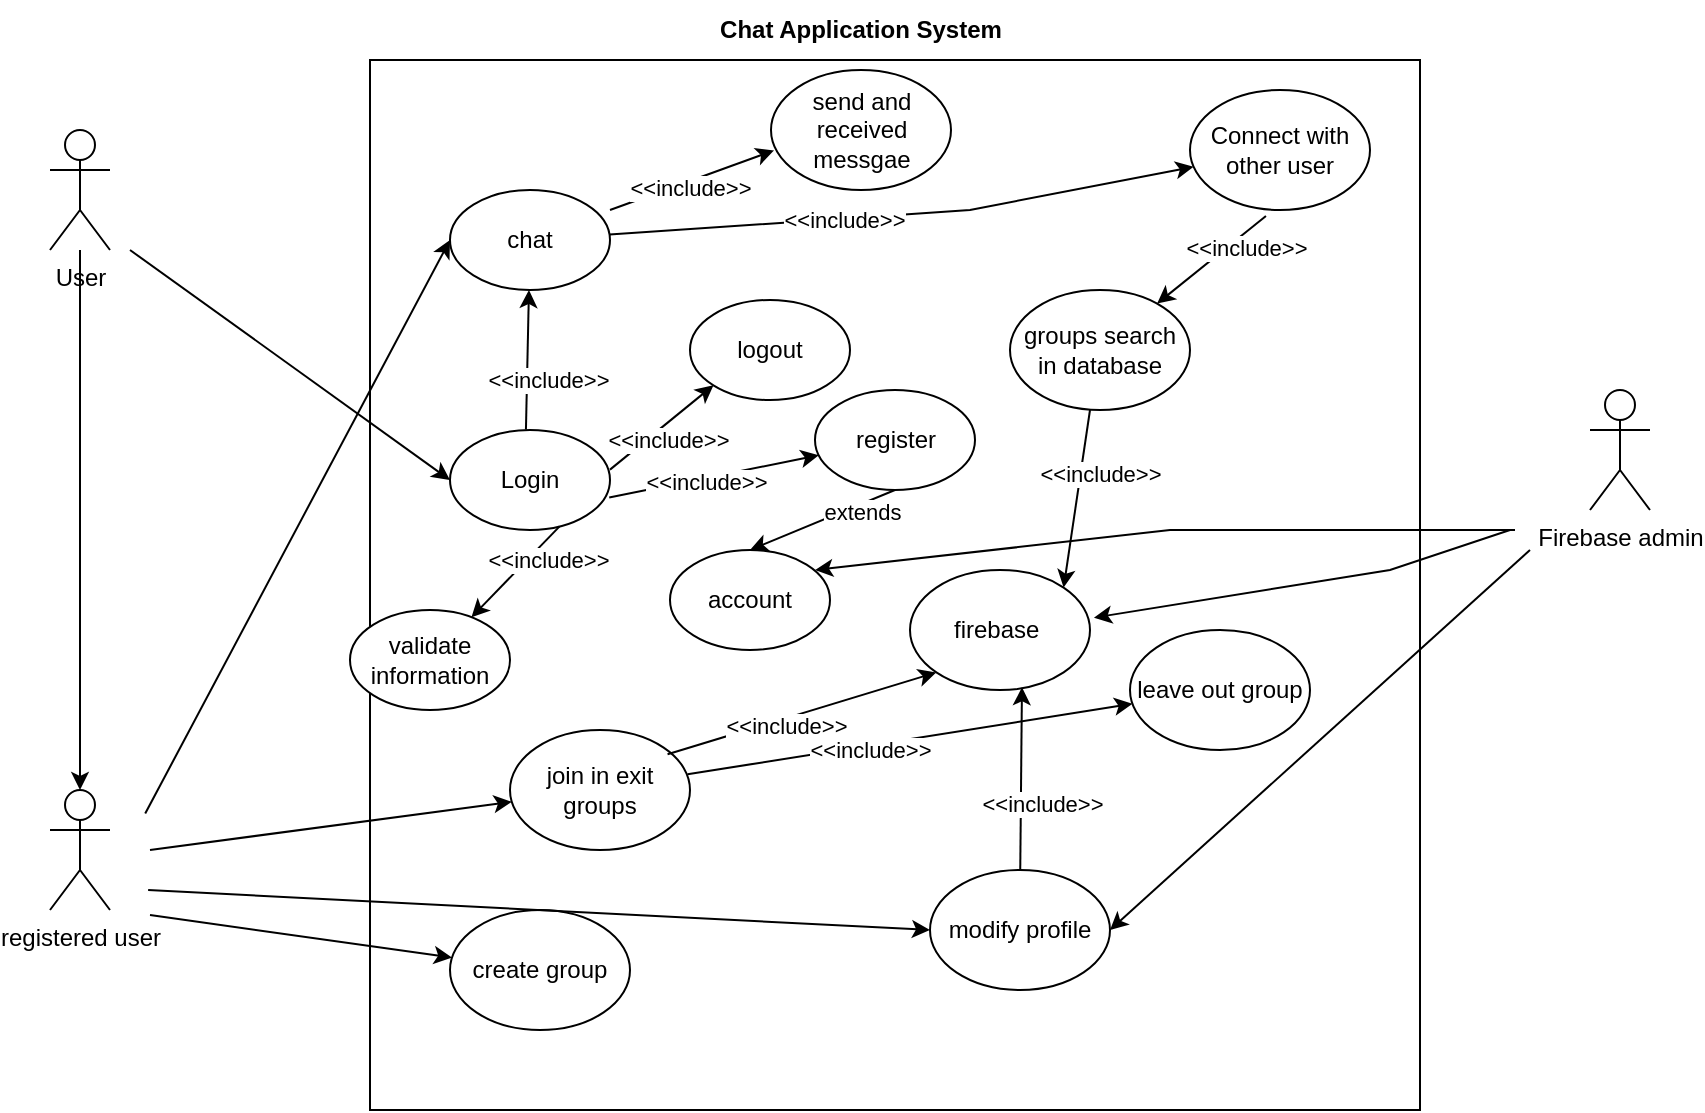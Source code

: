<mxfile version="20.6.0" type="github" pages="3">
  <diagram id="J12J_WTNxg8NLnjg_Z4e" name="Use-case diagram ">
    <mxGraphModel dx="1038" dy="579" grid="1" gridSize="10" guides="1" tooltips="1" connect="1" arrows="1" fold="1" page="1" pageScale="1" pageWidth="1169" pageHeight="1654" math="0" shadow="0">
      <root>
        <mxCell id="0" />
        <mxCell id="1" parent="0" />
        <mxCell id="z73wqSKVuIR2Mj5EnDJt-1" value="" style="whiteSpace=wrap;html=1;aspect=fixed;" parent="1" vertex="1">
          <mxGeometry x="260" y="45" width="525" height="525" as="geometry" />
        </mxCell>
        <mxCell id="-nBARY6Js-zTFfsQv4vt-56" style="edgeStyle=orthogonalEdgeStyle;rounded=0;orthogonalLoop=1;jettySize=auto;html=1;" parent="1" source="z73wqSKVuIR2Mj5EnDJt-2" target="-nBARY6Js-zTFfsQv4vt-55" edge="1">
          <mxGeometry relative="1" as="geometry" />
        </mxCell>
        <mxCell id="z73wqSKVuIR2Mj5EnDJt-2" value="User" style="shape=umlActor;verticalLabelPosition=bottom;verticalAlign=top;html=1;outlineConnect=0;" parent="1" vertex="1">
          <mxGeometry x="100" y="80" width="30" height="60" as="geometry" />
        </mxCell>
        <mxCell id="-nBARY6Js-zTFfsQv4vt-2" value="&lt;b&gt;Chat Application System&lt;/b&gt;" style="text;html=1;strokeColor=none;fillColor=none;align=center;verticalAlign=middle;whiteSpace=wrap;rounded=0;" parent="1" vertex="1">
          <mxGeometry x="426" y="15" width="159" height="30" as="geometry" />
        </mxCell>
        <mxCell id="-nBARY6Js-zTFfsQv4vt-3" value="Login" style="ellipse;whiteSpace=wrap;html=1;" parent="1" vertex="1">
          <mxGeometry x="300" y="230" width="80" height="50" as="geometry" />
        </mxCell>
        <mxCell id="-nBARY6Js-zTFfsQv4vt-5" value="" style="endArrow=classic;html=1;rounded=0;entryX=0;entryY=0.5;entryDx=0;entryDy=0;" parent="1" target="-nBARY6Js-zTFfsQv4vt-3" edge="1">
          <mxGeometry width="50" height="50" relative="1" as="geometry">
            <mxPoint x="140" y="140" as="sourcePoint" />
            <mxPoint x="210" y="210" as="targetPoint" />
          </mxGeometry>
        </mxCell>
        <mxCell id="-nBARY6Js-zTFfsQv4vt-7" value="logout" style="ellipse;whiteSpace=wrap;html=1;" parent="1" vertex="1">
          <mxGeometry x="420" y="165" width="80" height="50" as="geometry" />
        </mxCell>
        <mxCell id="-nBARY6Js-zTFfsQv4vt-9" value="send and received messgae" style="ellipse;whiteSpace=wrap;html=1;" parent="1" vertex="1">
          <mxGeometry x="460.5" y="50" width="90" height="60" as="geometry" />
        </mxCell>
        <mxCell id="-nBARY6Js-zTFfsQv4vt-10" value="Connect with other user" style="ellipse;whiteSpace=wrap;html=1;" parent="1" vertex="1">
          <mxGeometry x="670" y="60" width="90" height="60" as="geometry" />
        </mxCell>
        <mxCell id="-nBARY6Js-zTFfsQv4vt-11" value="chat" style="ellipse;whiteSpace=wrap;html=1;" parent="1" vertex="1">
          <mxGeometry x="300" y="110" width="80" height="50" as="geometry" />
        </mxCell>
        <mxCell id="-nBARY6Js-zTFfsQv4vt-12" value="modify profile" style="ellipse;whiteSpace=wrap;html=1;" parent="1" vertex="1">
          <mxGeometry x="540" y="450" width="90" height="60" as="geometry" />
        </mxCell>
        <mxCell id="-nBARY6Js-zTFfsQv4vt-13" value="firebase&amp;nbsp;" style="ellipse;whiteSpace=wrap;html=1;" parent="1" vertex="1">
          <mxGeometry x="530" y="300" width="90" height="60" as="geometry" />
        </mxCell>
        <mxCell id="-nBARY6Js-zTFfsQv4vt-14" value="groups search in database" style="ellipse;whiteSpace=wrap;html=1;" parent="1" vertex="1">
          <mxGeometry x="580" y="160" width="90" height="60" as="geometry" />
        </mxCell>
        <mxCell id="-nBARY6Js-zTFfsQv4vt-15" value="create group" style="ellipse;whiteSpace=wrap;html=1;" parent="1" vertex="1">
          <mxGeometry x="300" y="470" width="90" height="60" as="geometry" />
        </mxCell>
        <mxCell id="-nBARY6Js-zTFfsQv4vt-16" value="join in exit groups" style="ellipse;whiteSpace=wrap;html=1;" parent="1" vertex="1">
          <mxGeometry x="330" y="380" width="90" height="60" as="geometry" />
        </mxCell>
        <mxCell id="-nBARY6Js-zTFfsQv4vt-17" value="leave out group" style="ellipse;whiteSpace=wrap;html=1;" parent="1" vertex="1">
          <mxGeometry x="640" y="330" width="90" height="60" as="geometry" />
        </mxCell>
        <mxCell id="-nBARY6Js-zTFfsQv4vt-22" value="" style="endArrow=classic;html=1;rounded=0;entryX=0.017;entryY=0.67;entryDx=0;entryDy=0;entryPerimeter=0;" parent="1" target="-nBARY6Js-zTFfsQv4vt-9" edge="1">
          <mxGeometry width="50" height="50" relative="1" as="geometry">
            <mxPoint x="380" y="120" as="sourcePoint" />
            <mxPoint x="430" y="70" as="targetPoint" />
          </mxGeometry>
        </mxCell>
        <mxCell id="-nBARY6Js-zTFfsQv4vt-25" value="&amp;lt;&amp;lt;include&amp;gt;&amp;gt;" style="edgeLabel;html=1;align=center;verticalAlign=middle;resizable=0;points=[];" parent="-nBARY6Js-zTFfsQv4vt-22" vertex="1" connectable="0">
          <mxGeometry x="-0.271" relative="1" as="geometry">
            <mxPoint x="10" as="offset" />
          </mxGeometry>
        </mxCell>
        <mxCell id="-nBARY6Js-zTFfsQv4vt-26" value="" style="endArrow=classic;html=1;rounded=0;" parent="1" target="-nBARY6Js-zTFfsQv4vt-11" edge="1">
          <mxGeometry width="50" height="50" relative="1" as="geometry">
            <mxPoint x="337.97" y="229.8" as="sourcePoint" />
            <mxPoint x="420" y="200.0" as="targetPoint" />
          </mxGeometry>
        </mxCell>
        <mxCell id="-nBARY6Js-zTFfsQv4vt-27" value="&amp;lt;&amp;lt;include&amp;gt;&amp;gt;" style="edgeLabel;html=1;align=center;verticalAlign=middle;resizable=0;points=[];" parent="-nBARY6Js-zTFfsQv4vt-26" vertex="1" connectable="0">
          <mxGeometry x="-0.271" relative="1" as="geometry">
            <mxPoint x="10" as="offset" />
          </mxGeometry>
        </mxCell>
        <mxCell id="-nBARY6Js-zTFfsQv4vt-28" value="" style="endArrow=classic;html=1;rounded=0;" parent="1" source="-nBARY6Js-zTFfsQv4vt-11" target="-nBARY6Js-zTFfsQv4vt-10" edge="1">
          <mxGeometry width="50" height="50" relative="1" as="geometry">
            <mxPoint x="400" y="140" as="sourcePoint" />
            <mxPoint x="482.03" y="110.2" as="targetPoint" />
            <Array as="points">
              <mxPoint x="560" y="120" />
            </Array>
          </mxGeometry>
        </mxCell>
        <mxCell id="-nBARY6Js-zTFfsQv4vt-29" value="&amp;lt;&amp;lt;include&amp;gt;&amp;gt;" style="edgeLabel;html=1;align=center;verticalAlign=middle;resizable=0;points=[];" parent="-nBARY6Js-zTFfsQv4vt-28" vertex="1" connectable="0">
          <mxGeometry x="-0.271" relative="1" as="geometry">
            <mxPoint x="10" as="offset" />
          </mxGeometry>
        </mxCell>
        <mxCell id="-nBARY6Js-zTFfsQv4vt-30" value="" style="endArrow=classic;html=1;rounded=0;exitX=0.422;exitY=1.05;exitDx=0;exitDy=0;exitPerimeter=0;" parent="1" source="-nBARY6Js-zTFfsQv4vt-10" target="-nBARY6Js-zTFfsQv4vt-14" edge="1">
          <mxGeometry width="50" height="50" relative="1" as="geometry">
            <mxPoint x="410" y="150" as="sourcePoint" />
            <mxPoint x="492.03" y="120.2" as="targetPoint" />
          </mxGeometry>
        </mxCell>
        <mxCell id="-nBARY6Js-zTFfsQv4vt-31" value="&amp;lt;&amp;lt;include&amp;gt;&amp;gt;" style="edgeLabel;html=1;align=center;verticalAlign=middle;resizable=0;points=[];" parent="-nBARY6Js-zTFfsQv4vt-30" vertex="1" connectable="0">
          <mxGeometry x="-0.271" relative="1" as="geometry">
            <mxPoint x="10" as="offset" />
          </mxGeometry>
        </mxCell>
        <mxCell id="-nBARY6Js-zTFfsQv4vt-33" value="validate information" style="ellipse;whiteSpace=wrap;html=1;" parent="1" vertex="1">
          <mxGeometry x="250" y="320" width="80" height="50" as="geometry" />
        </mxCell>
        <mxCell id="-nBARY6Js-zTFfsQv4vt-34" value="" style="endArrow=classic;html=1;rounded=0;exitX=0.685;exitY=0.964;exitDx=0;exitDy=0;exitPerimeter=0;" parent="1" source="-nBARY6Js-zTFfsQv4vt-3" target="-nBARY6Js-zTFfsQv4vt-33" edge="1">
          <mxGeometry width="50" height="50" relative="1" as="geometry">
            <mxPoint x="420" y="160" as="sourcePoint" />
            <mxPoint x="502.03" y="130.2" as="targetPoint" />
          </mxGeometry>
        </mxCell>
        <mxCell id="-nBARY6Js-zTFfsQv4vt-35" value="&amp;lt;&amp;lt;include&amp;gt;&amp;gt;" style="edgeLabel;html=1;align=center;verticalAlign=middle;resizable=0;points=[];" parent="-nBARY6Js-zTFfsQv4vt-34" vertex="1" connectable="0">
          <mxGeometry x="-0.271" relative="1" as="geometry">
            <mxPoint x="10" as="offset" />
          </mxGeometry>
        </mxCell>
        <mxCell id="-nBARY6Js-zTFfsQv4vt-38" value="" style="endArrow=classic;html=1;rounded=0;entryX=0;entryY=1;entryDx=0;entryDy=0;" parent="1" target="-nBARY6Js-zTFfsQv4vt-7" edge="1">
          <mxGeometry width="50" height="50" relative="1" as="geometry">
            <mxPoint x="380" y="249.8" as="sourcePoint" />
            <mxPoint x="462.03" y="220.0" as="targetPoint" />
          </mxGeometry>
        </mxCell>
        <mxCell id="-nBARY6Js-zTFfsQv4vt-39" value="&amp;lt;&amp;lt;include&amp;gt;&amp;gt;" style="edgeLabel;html=1;align=center;verticalAlign=middle;resizable=0;points=[];" parent="-nBARY6Js-zTFfsQv4vt-38" vertex="1" connectable="0">
          <mxGeometry x="-0.271" relative="1" as="geometry">
            <mxPoint x="10" as="offset" />
          </mxGeometry>
        </mxCell>
        <mxCell id="-nBARY6Js-zTFfsQv4vt-55" value="registered user" style="shape=umlActor;verticalLabelPosition=bottom;verticalAlign=top;html=1;outlineConnect=0;" parent="1" vertex="1">
          <mxGeometry x="100" y="410" width="30" height="60" as="geometry" />
        </mxCell>
        <mxCell id="-nBARY6Js-zTFfsQv4vt-58" value="" style="endArrow=classic;html=1;rounded=0;" parent="1" target="-nBARY6Js-zTFfsQv4vt-15" edge="1">
          <mxGeometry width="50" height="50" relative="1" as="geometry">
            <mxPoint x="150" y="472.5" as="sourcePoint" />
            <mxPoint x="290" y="467.5" as="targetPoint" />
          </mxGeometry>
        </mxCell>
        <mxCell id="-nBARY6Js-zTFfsQv4vt-59" value="" style="endArrow=classic;html=1;rounded=0;" parent="1" target="-nBARY6Js-zTFfsQv4vt-16" edge="1">
          <mxGeometry width="50" height="50" relative="1" as="geometry">
            <mxPoint x="150" y="440" as="sourcePoint" />
            <mxPoint x="300.0" y="470.699" as="targetPoint" />
          </mxGeometry>
        </mxCell>
        <mxCell id="-nBARY6Js-zTFfsQv4vt-63" value="" style="endArrow=classic;html=1;rounded=0;entryX=1;entryY=0;entryDx=0;entryDy=0;" parent="1" target="-nBARY6Js-zTFfsQv4vt-13" edge="1">
          <mxGeometry width="50" height="50" relative="1" as="geometry">
            <mxPoint x="620" y="220.0" as="sourcePoint" />
            <mxPoint x="621.498" y="150.198" as="targetPoint" />
          </mxGeometry>
        </mxCell>
        <mxCell id="-nBARY6Js-zTFfsQv4vt-64" value="&amp;lt;&amp;lt;include&amp;gt;&amp;gt;" style="edgeLabel;html=1;align=center;verticalAlign=middle;resizable=0;points=[];" parent="-nBARY6Js-zTFfsQv4vt-63" vertex="1" connectable="0">
          <mxGeometry x="-0.271" relative="1" as="geometry">
            <mxPoint x="10" as="offset" />
          </mxGeometry>
        </mxCell>
        <mxCell id="-nBARY6Js-zTFfsQv4vt-73" value="" style="endArrow=classic;html=1;rounded=0;entryX=0;entryY=1;entryDx=0;entryDy=0;" parent="1" target="-nBARY6Js-zTFfsQv4vt-13" edge="1">
          <mxGeometry width="50" height="50" relative="1" as="geometry">
            <mxPoint x="408.78" y="392.12" as="sourcePoint" />
            <mxPoint x="460.496" y="349.998" as="targetPoint" />
          </mxGeometry>
        </mxCell>
        <mxCell id="-nBARY6Js-zTFfsQv4vt-74" value="&amp;lt;&amp;lt;include&amp;gt;&amp;gt;" style="edgeLabel;html=1;align=center;verticalAlign=middle;resizable=0;points=[];" parent="-nBARY6Js-zTFfsQv4vt-73" vertex="1" connectable="0">
          <mxGeometry x="-0.271" relative="1" as="geometry">
            <mxPoint x="10" as="offset" />
          </mxGeometry>
        </mxCell>
        <mxCell id="-nBARY6Js-zTFfsQv4vt-75" value="" style="endArrow=classic;html=1;rounded=0;entryX=0;entryY=0.5;entryDx=0;entryDy=0;" parent="1" target="-nBARY6Js-zTFfsQv4vt-12" edge="1">
          <mxGeometry width="50" height="50" relative="1" as="geometry">
            <mxPoint x="149.06" y="460" as="sourcePoint" />
            <mxPoint x="300.0" y="481.399" as="targetPoint" />
          </mxGeometry>
        </mxCell>
        <mxCell id="-nBARY6Js-zTFfsQv4vt-76" value="" style="endArrow=classic;html=1;rounded=0;" parent="1" target="-nBARY6Js-zTFfsQv4vt-17" edge="1">
          <mxGeometry width="50" height="50" relative="1" as="geometry">
            <mxPoint x="418.78" y="402.12" as="sourcePoint" />
            <mxPoint x="513.18" y="331.213" as="targetPoint" />
          </mxGeometry>
        </mxCell>
        <mxCell id="-nBARY6Js-zTFfsQv4vt-77" value="&amp;lt;&amp;lt;include&amp;gt;&amp;gt;" style="edgeLabel;html=1;align=center;verticalAlign=middle;resizable=0;points=[];" parent="-nBARY6Js-zTFfsQv4vt-76" vertex="1" connectable="0">
          <mxGeometry x="-0.271" relative="1" as="geometry">
            <mxPoint x="10" as="offset" />
          </mxGeometry>
        </mxCell>
        <mxCell id="-nBARY6Js-zTFfsQv4vt-80" value="" style="endArrow=classic;html=1;rounded=0;entryX=0;entryY=0.5;entryDx=0;entryDy=0;" parent="1" target="-nBARY6Js-zTFfsQv4vt-11" edge="1">
          <mxGeometry width="50" height="50" relative="1" as="geometry">
            <mxPoint x="147.61" y="421.75" as="sourcePoint" />
            <mxPoint x="329.998" y="389.999" as="targetPoint" />
          </mxGeometry>
        </mxCell>
        <mxCell id="-nBARY6Js-zTFfsQv4vt-81" value="register" style="ellipse;whiteSpace=wrap;html=1;" parent="1" vertex="1">
          <mxGeometry x="482.5" y="210" width="80" height="50" as="geometry" />
        </mxCell>
        <mxCell id="-nBARY6Js-zTFfsQv4vt-82" value="" style="endArrow=classic;html=1;rounded=0;exitX=0.995;exitY=0.676;exitDx=0;exitDy=0;exitPerimeter=0;" parent="1" source="-nBARY6Js-zTFfsQv4vt-3" target="-nBARY6Js-zTFfsQv4vt-81" edge="1">
          <mxGeometry width="50" height="50" relative="1" as="geometry">
            <mxPoint x="390" y="259.8" as="sourcePoint" />
            <mxPoint x="441.716" y="217.678" as="targetPoint" />
          </mxGeometry>
        </mxCell>
        <mxCell id="-nBARY6Js-zTFfsQv4vt-83" value="&amp;lt;&amp;lt;include&amp;gt;&amp;gt;" style="edgeLabel;html=1;align=center;verticalAlign=middle;resizable=0;points=[];" parent="-nBARY6Js-zTFfsQv4vt-82" vertex="1" connectable="0">
          <mxGeometry x="-0.271" relative="1" as="geometry">
            <mxPoint x="10" as="offset" />
          </mxGeometry>
        </mxCell>
        <mxCell id="-nBARY6Js-zTFfsQv4vt-84" value="" style="endArrow=classic;html=1;rounded=0;entryX=0.622;entryY=0.977;entryDx=0;entryDy=0;entryPerimeter=0;" parent="1" source="-nBARY6Js-zTFfsQv4vt-12" target="-nBARY6Js-zTFfsQv4vt-13" edge="1">
          <mxGeometry width="50" height="50" relative="1" as="geometry">
            <mxPoint x="418.78" y="402.12" as="sourcePoint" />
            <mxPoint x="553.18" y="331.213" as="targetPoint" />
          </mxGeometry>
        </mxCell>
        <mxCell id="-nBARY6Js-zTFfsQv4vt-85" value="&amp;lt;&amp;lt;include&amp;gt;&amp;gt;" style="edgeLabel;html=1;align=center;verticalAlign=middle;resizable=0;points=[];" parent="-nBARY6Js-zTFfsQv4vt-84" vertex="1" connectable="0">
          <mxGeometry x="-0.271" relative="1" as="geometry">
            <mxPoint x="10" as="offset" />
          </mxGeometry>
        </mxCell>
        <mxCell id="aOTvI9QIcCCjt3aMd7lp-2" value="Firebase admin" style="shape=umlActor;verticalLabelPosition=bottom;verticalAlign=top;html=1;outlineConnect=0;" vertex="1" parent="1">
          <mxGeometry x="870" y="210" width="30" height="60" as="geometry" />
        </mxCell>
        <mxCell id="aOTvI9QIcCCjt3aMd7lp-3" value="account" style="ellipse;whiteSpace=wrap;html=1;" vertex="1" parent="1">
          <mxGeometry x="410" y="290" width="80" height="50" as="geometry" />
        </mxCell>
        <mxCell id="aOTvI9QIcCCjt3aMd7lp-4" value="" style="endArrow=classic;html=1;rounded=0;exitX=0.5;exitY=1;exitDx=0;exitDy=0;entryX=0.5;entryY=0;entryDx=0;entryDy=0;" edge="1" parent="1" source="-nBARY6Js-zTFfsQv4vt-81" target="aOTvI9QIcCCjt3aMd7lp-3">
          <mxGeometry width="50" height="50" relative="1" as="geometry">
            <mxPoint x="389.6" y="273.8" as="sourcePoint" />
            <mxPoint x="481.447" y="260.407" as="targetPoint" />
          </mxGeometry>
        </mxCell>
        <mxCell id="aOTvI9QIcCCjt3aMd7lp-5" value="extends" style="edgeLabel;html=1;align=center;verticalAlign=middle;resizable=0;points=[];" vertex="1" connectable="0" parent="aOTvI9QIcCCjt3aMd7lp-4">
          <mxGeometry x="-0.271" relative="1" as="geometry">
            <mxPoint x="10" as="offset" />
          </mxGeometry>
        </mxCell>
        <mxCell id="aOTvI9QIcCCjt3aMd7lp-8" value="" style="endArrow=classic;html=1;rounded=0;entryX=1.022;entryY=0.397;entryDx=0;entryDy=0;entryPerimeter=0;" edge="1" parent="1" target="-nBARY6Js-zTFfsQv4vt-13">
          <mxGeometry width="50" height="50" relative="1" as="geometry">
            <mxPoint x="830.0" y="280" as="sourcePoint" />
            <mxPoint x="982.39" y="-6.75" as="targetPoint" />
            <Array as="points">
              <mxPoint x="770" y="300" />
            </Array>
          </mxGeometry>
        </mxCell>
        <mxCell id="aOTvI9QIcCCjt3aMd7lp-9" value="" style="endArrow=classic;html=1;rounded=0;entryX=1;entryY=0.5;entryDx=0;entryDy=0;" edge="1" parent="1" target="-nBARY6Js-zTFfsQv4vt-12">
          <mxGeometry width="50" height="50" relative="1" as="geometry">
            <mxPoint x="840" y="290" as="sourcePoint" />
            <mxPoint x="631.98" y="303.82" as="targetPoint" />
          </mxGeometry>
        </mxCell>
        <mxCell id="aOTvI9QIcCCjt3aMd7lp-10" value="" style="endArrow=classic;html=1;rounded=0;" edge="1" parent="1">
          <mxGeometry width="50" height="50" relative="1" as="geometry">
            <mxPoint x="832.5" y="280" as="sourcePoint" />
            <mxPoint x="482.5" y="300" as="targetPoint" />
            <Array as="points">
              <mxPoint x="660" y="280" />
              <mxPoint x="482.5" y="300" />
            </Array>
          </mxGeometry>
        </mxCell>
      </root>
    </mxGraphModel>
  </diagram>
  <diagram id="jBhaEBvmceKNSklzI_YS" name="class diagram">
    <mxGraphModel dx="1038" dy="579" grid="1" gridSize="10" guides="1" tooltips="1" connect="1" arrows="1" fold="1" page="1" pageScale="1" pageWidth="1169" pageHeight="1654" math="0" shadow="0">
      <root>
        <mxCell id="0" />
        <mxCell id="1" parent="0" />
        <mxCell id="wGjbQCgG76K48ylpsINF-63" style="edgeStyle=orthogonalEdgeStyle;rounded=0;orthogonalLoop=1;jettySize=auto;html=1;entryX=0;entryY=0.5;entryDx=0;entryDy=0;" edge="1" parent="1" source="wGjbQCgG76K48ylpsINF-1" target="wGjbQCgG76K48ylpsINF-57">
          <mxGeometry relative="1" as="geometry" />
        </mxCell>
        <mxCell id="wGjbQCgG76K48ylpsINF-76" style="edgeStyle=orthogonalEdgeStyle;rounded=0;orthogonalLoop=1;jettySize=auto;html=1;entryX=-0.023;entryY=0.056;entryDx=0;entryDy=0;entryPerimeter=0;" edge="1" parent="1" source="wGjbQCgG76K48ylpsINF-1" target="wGjbQCgG76K48ylpsINF-14">
          <mxGeometry relative="1" as="geometry">
            <Array as="points">
              <mxPoint x="485" y="120" />
              <mxPoint x="485" y="52" />
            </Array>
          </mxGeometry>
        </mxCell>
        <mxCell id="wGjbQCgG76K48ylpsINF-1" value="User" style="swimlane;fontStyle=1;align=center;verticalAlign=top;childLayout=stackLayout;horizontal=1;startSize=26;horizontalStack=0;resizeParent=1;resizeParentMax=0;resizeLast=0;collapsible=1;marginBottom=0;" vertex="1" parent="1">
          <mxGeometry x="110" y="34" width="170" height="346" as="geometry" />
        </mxCell>
        <mxCell id="wGjbQCgG76K48ylpsINF-2" value="+ uid : string" style="text;strokeColor=none;fillColor=none;align=left;verticalAlign=top;spacingLeft=4;spacingRight=4;overflow=hidden;rotatable=0;points=[[0,0.5],[1,0.5]];portConstraint=eastwest;" vertex="1" parent="wGjbQCgG76K48ylpsINF-1">
          <mxGeometry y="26" width="170" height="26" as="geometry" />
        </mxCell>
        <mxCell id="wGjbQCgG76K48ylpsINF-10" value="+ email : string" style="text;strokeColor=none;fillColor=none;align=left;verticalAlign=top;spacingLeft=4;spacingRight=4;overflow=hidden;rotatable=0;points=[[0,0.5],[1,0.5]];portConstraint=eastwest;" vertex="1" parent="wGjbQCgG76K48ylpsINF-1">
          <mxGeometry y="52" width="170" height="26" as="geometry" />
        </mxCell>
        <mxCell id="wGjbQCgG76K48ylpsINF-11" value="+ fulllname : string" style="text;strokeColor=none;fillColor=none;align=left;verticalAlign=top;spacingLeft=4;spacingRight=4;overflow=hidden;rotatable=0;points=[[0,0.5],[1,0.5]];portConstraint=eastwest;" vertex="1" parent="wGjbQCgG76K48ylpsINF-1">
          <mxGeometry y="78" width="170" height="26" as="geometry" />
        </mxCell>
        <mxCell id="wGjbQCgG76K48ylpsINF-12" value="+ profilePic : string" style="text;strokeColor=none;fillColor=none;align=left;verticalAlign=top;spacingLeft=4;spacingRight=4;overflow=hidden;rotatable=0;points=[[0,0.5],[1,0.5]];portConstraint=eastwest;" vertex="1" parent="wGjbQCgG76K48ylpsINF-1">
          <mxGeometry y="104" width="170" height="26" as="geometry" />
        </mxCell>
        <mxCell id="wGjbQCgG76K48ylpsINF-13" value="+ groups : string" style="text;strokeColor=none;fillColor=none;align=left;verticalAlign=top;spacingLeft=4;spacingRight=4;overflow=hidden;rotatable=0;points=[[0,0.5],[1,0.5]];portConstraint=eastwest;" vertex="1" parent="wGjbQCgG76K48ylpsINF-1">
          <mxGeometry y="130" width="170" height="26" as="geometry" />
        </mxCell>
        <mxCell id="wGjbQCgG76K48ylpsINF-52" value="" style="line;strokeWidth=1;fillColor=none;align=left;verticalAlign=middle;spacingTop=-1;spacingLeft=3;spacingRight=3;rotatable=0;labelPosition=right;points=[];portConstraint=eastwest;strokeColor=inherit;" vertex="1" parent="wGjbQCgG76K48ylpsINF-1">
          <mxGeometry y="156" width="170" height="8" as="geometry" />
        </mxCell>
        <mxCell id="wGjbQCgG76K48ylpsINF-51" value="+ login()&#xa;" style="text;strokeColor=none;fillColor=none;align=left;verticalAlign=top;spacingLeft=4;spacingRight=4;overflow=hidden;rotatable=0;points=[[0,0.5],[1,0.5]];portConstraint=eastwest;" vertex="1" parent="wGjbQCgG76K48ylpsINF-1">
          <mxGeometry y="164" width="170" height="26" as="geometry" />
        </mxCell>
        <mxCell id="wGjbQCgG76K48ylpsINF-50" value="+ register()&#xa;" style="text;strokeColor=none;fillColor=none;align=left;verticalAlign=top;spacingLeft=4;spacingRight=4;overflow=hidden;rotatable=0;points=[[0,0.5],[1,0.5]];portConstraint=eastwest;" vertex="1" parent="wGjbQCgG76K48ylpsINF-1">
          <mxGeometry y="190" width="170" height="26" as="geometry" />
        </mxCell>
        <mxCell id="wGjbQCgG76K48ylpsINF-54" value="+ createGroup()&#xa;" style="text;strokeColor=none;fillColor=none;align=left;verticalAlign=top;spacingLeft=4;spacingRight=4;overflow=hidden;rotatable=0;points=[[0,0.5],[1,0.5]];portConstraint=eastwest;" vertex="1" parent="wGjbQCgG76K48ylpsINF-1">
          <mxGeometry y="216" width="170" height="26" as="geometry" />
        </mxCell>
        <mxCell id="wGjbQCgG76K48ylpsINF-53" value="+ JoinInGroup()&#xa;" style="text;strokeColor=none;fillColor=none;align=left;verticalAlign=top;spacingLeft=4;spacingRight=4;overflow=hidden;rotatable=0;points=[[0,0.5],[1,0.5]];portConstraint=eastwest;" vertex="1" parent="wGjbQCgG76K48ylpsINF-1">
          <mxGeometry y="242" width="170" height="26" as="geometry" />
        </mxCell>
        <mxCell id="wGjbQCgG76K48ylpsINF-55" value="+ LeaveGroup()&#xa;" style="text;strokeColor=none;fillColor=none;align=left;verticalAlign=top;spacingLeft=4;spacingRight=4;overflow=hidden;rotatable=0;points=[[0,0.5],[1,0.5]];portConstraint=eastwest;" vertex="1" parent="wGjbQCgG76K48ylpsINF-1">
          <mxGeometry y="268" width="170" height="26" as="geometry" />
        </mxCell>
        <mxCell id="wGjbQCgG76K48ylpsINF-67" value="+ search()&#xa;" style="text;strokeColor=none;fillColor=none;align=left;verticalAlign=top;spacingLeft=4;spacingRight=4;overflow=hidden;rotatable=0;points=[[0,0.5],[1,0.5]];portConstraint=eastwest;" vertex="1" parent="wGjbQCgG76K48ylpsINF-1">
          <mxGeometry y="294" width="170" height="26" as="geometry" />
        </mxCell>
        <mxCell id="wGjbQCgG76K48ylpsINF-60" value="+ UploadProfile()&#xa;" style="text;strokeColor=none;fillColor=none;align=left;verticalAlign=top;spacingLeft=4;spacingRight=4;overflow=hidden;rotatable=0;points=[[0,0.5],[1,0.5]];portConstraint=eastwest;" vertex="1" parent="wGjbQCgG76K48ylpsINF-1">
          <mxGeometry y="320" width="170" height="26" as="geometry" />
        </mxCell>
        <mxCell id="wGjbQCgG76K48ylpsINF-14" value="Group" style="swimlane;fontStyle=1;align=center;verticalAlign=top;childLayout=stackLayout;horizontal=1;startSize=26;horizontalStack=0;resizeParent=1;resizeParentMax=0;resizeLast=0;collapsible=1;marginBottom=0;" vertex="1" parent="1">
          <mxGeometry x="660" y="34" width="190" height="320" as="geometry" />
        </mxCell>
        <mxCell id="wGjbQCgG76K48ylpsINF-15" value="+ groupId : string" style="text;strokeColor=none;fillColor=none;align=left;verticalAlign=top;spacingLeft=4;spacingRight=4;overflow=hidden;rotatable=0;points=[[0,0.5],[1,0.5]];portConstraint=eastwest;" vertex="1" parent="wGjbQCgG76K48ylpsINF-14">
          <mxGeometry y="26" width="190" height="26" as="geometry" />
        </mxCell>
        <mxCell id="wGjbQCgG76K48ylpsINF-16" value="+ admin : string" style="text;strokeColor=none;fillColor=none;align=left;verticalAlign=top;spacingLeft=4;spacingRight=4;overflow=hidden;rotatable=0;points=[[0,0.5],[1,0.5]];portConstraint=eastwest;" vertex="1" parent="wGjbQCgG76K48ylpsINF-14">
          <mxGeometry y="52" width="190" height="26" as="geometry" />
        </mxCell>
        <mxCell id="wGjbQCgG76K48ylpsINF-17" value="+ groupName: string" style="text;strokeColor=none;fillColor=none;align=left;verticalAlign=top;spacingLeft=4;spacingRight=4;overflow=hidden;rotatable=0;points=[[0,0.5],[1,0.5]];portConstraint=eastwest;" vertex="1" parent="wGjbQCgG76K48ylpsINF-14">
          <mxGeometry y="78" width="190" height="26" as="geometry" />
        </mxCell>
        <mxCell id="wGjbQCgG76K48ylpsINF-18" value="+ members: list" style="text;strokeColor=none;fillColor=none;align=left;verticalAlign=top;spacingLeft=4;spacingRight=4;overflow=hidden;rotatable=0;points=[[0,0.5],[1,0.5]];portConstraint=eastwest;" vertex="1" parent="wGjbQCgG76K48ylpsINF-14">
          <mxGeometry y="104" width="190" height="26" as="geometry" />
        </mxCell>
        <mxCell id="wGjbQCgG76K48ylpsINF-19" value="+ recentMessage: string" style="text;strokeColor=none;fillColor=none;align=left;verticalAlign=top;spacingLeft=4;spacingRight=4;overflow=hidden;rotatable=0;points=[[0,0.5],[1,0.5]];portConstraint=eastwest;" vertex="1" parent="wGjbQCgG76K48ylpsINF-14">
          <mxGeometry y="130" width="190" height="26" as="geometry" />
        </mxCell>
        <mxCell id="wGjbQCgG76K48ylpsINF-22" value="+ recentMessageSender :string" style="text;strokeColor=none;fillColor=none;align=left;verticalAlign=top;spacingLeft=4;spacingRight=4;overflow=hidden;rotatable=0;points=[[0,0.5],[1,0.5]];portConstraint=eastwest;" vertex="1" parent="wGjbQCgG76K48ylpsINF-14">
          <mxGeometry y="156" width="190" height="26" as="geometry" />
        </mxCell>
        <mxCell id="wGjbQCgG76K48ylpsINF-23" value="+ recentMessageTime: string" style="text;strokeColor=none;fillColor=none;align=left;verticalAlign=top;spacingLeft=4;spacingRight=4;overflow=hidden;rotatable=0;points=[[0,0.5],[1,0.5]];portConstraint=eastwest;" vertex="1" parent="wGjbQCgG76K48ylpsINF-14">
          <mxGeometry y="182" width="190" height="26" as="geometry" />
        </mxCell>
        <mxCell id="wGjbQCgG76K48ylpsINF-71" value="" style="line;strokeWidth=1;fillColor=none;align=left;verticalAlign=middle;spacingTop=-1;spacingLeft=3;spacingRight=3;rotatable=0;labelPosition=right;points=[];portConstraint=eastwest;strokeColor=inherit;" vertex="1" parent="wGjbQCgG76K48ylpsINF-14">
          <mxGeometry y="208" width="190" height="8" as="geometry" />
        </mxCell>
        <mxCell id="wGjbQCgG76K48ylpsINF-70" value="+ adminInfor()&#xa;" style="text;strokeColor=none;fillColor=none;align=left;verticalAlign=top;spacingLeft=4;spacingRight=4;overflow=hidden;rotatable=0;points=[[0,0.5],[1,0.5]];portConstraint=eastwest;" vertex="1" parent="wGjbQCgG76K48ylpsINF-14">
          <mxGeometry y="216" width="190" height="26" as="geometry" />
        </mxCell>
        <mxCell id="wGjbQCgG76K48ylpsINF-69" value="+ containsMessage()&#xa;" style="text;strokeColor=none;fillColor=none;align=left;verticalAlign=top;spacingLeft=4;spacingRight=4;overflow=hidden;rotatable=0;points=[[0,0.5],[1,0.5]];portConstraint=eastwest;" vertex="1" parent="wGjbQCgG76K48ylpsINF-14">
          <mxGeometry y="242" width="190" height="26" as="geometry" />
        </mxCell>
        <mxCell id="wGjbQCgG76K48ylpsINF-68" value="+ updateGroupInfor()&#xa;" style="text;strokeColor=none;fillColor=none;align=left;verticalAlign=top;spacingLeft=4;spacingRight=4;overflow=hidden;rotatable=0;points=[[0,0.5],[1,0.5]];portConstraint=eastwest;" vertex="1" parent="wGjbQCgG76K48ylpsINF-14">
          <mxGeometry y="268" width="190" height="26" as="geometry" />
        </mxCell>
        <mxCell id="wGjbQCgG76K48ylpsINF-66" value="+ connectUser()&#xa;" style="text;strokeColor=none;fillColor=none;align=left;verticalAlign=top;spacingLeft=4;spacingRight=4;overflow=hidden;rotatable=0;points=[[0,0.5],[1,0.5]];portConstraint=eastwest;" vertex="1" parent="wGjbQCgG76K48ylpsINF-14">
          <mxGeometry y="294" width="190" height="26" as="geometry" />
        </mxCell>
        <mxCell id="wGjbQCgG76K48ylpsINF-24" value="Message" style="swimlane;fontStyle=1;align=center;verticalAlign=top;childLayout=stackLayout;horizontal=1;startSize=26;horizontalStack=0;resizeParent=1;resizeParentMax=0;resizeLast=0;collapsible=1;marginBottom=0;" vertex="1" parent="1">
          <mxGeometry x="415" y="370" width="170" height="190" as="geometry" />
        </mxCell>
        <mxCell id="wGjbQCgG76K48ylpsINF-25" value="+ message: string" style="text;strokeColor=none;fillColor=none;align=left;verticalAlign=top;spacingLeft=4;spacingRight=4;overflow=hidden;rotatable=0;points=[[0,0.5],[1,0.5]];portConstraint=eastwest;" vertex="1" parent="wGjbQCgG76K48ylpsINF-24">
          <mxGeometry y="26" width="170" height="26" as="geometry" />
        </mxCell>
        <mxCell id="wGjbQCgG76K48ylpsINF-26" value="+ sender: string" style="text;strokeColor=none;fillColor=none;align=left;verticalAlign=top;spacingLeft=4;spacingRight=4;overflow=hidden;rotatable=0;points=[[0,0.5],[1,0.5]];portConstraint=eastwest;" vertex="1" parent="wGjbQCgG76K48ylpsINF-24">
          <mxGeometry y="52" width="170" height="26" as="geometry" />
        </mxCell>
        <mxCell id="wGjbQCgG76K48ylpsINF-27" value="+ time: number" style="text;strokeColor=none;fillColor=none;align=left;verticalAlign=top;spacingLeft=4;spacingRight=4;overflow=hidden;rotatable=0;points=[[0,0.5],[1,0.5]];portConstraint=eastwest;" vertex="1" parent="wGjbQCgG76K48ylpsINF-24">
          <mxGeometry y="78" width="170" height="26" as="geometry" />
        </mxCell>
        <mxCell id="wGjbQCgG76K48ylpsINF-29" value="+ groups : string" style="text;strokeColor=none;fillColor=none;align=left;verticalAlign=top;spacingLeft=4;spacingRight=4;overflow=hidden;rotatable=0;points=[[0,0.5],[1,0.5]];portConstraint=eastwest;" vertex="1" parent="wGjbQCgG76K48ylpsINF-24">
          <mxGeometry y="104" width="170" height="26" as="geometry" />
        </mxCell>
        <mxCell id="wGjbQCgG76K48ylpsINF-59" value="" style="line;strokeWidth=1;fillColor=none;align=left;verticalAlign=middle;spacingTop=-1;spacingLeft=3;spacingRight=3;rotatable=0;labelPosition=right;points=[];portConstraint=eastwest;strokeColor=inherit;" vertex="1" parent="wGjbQCgG76K48ylpsINF-24">
          <mxGeometry y="130" width="170" height="8" as="geometry" />
        </mxCell>
        <mxCell id="wGjbQCgG76K48ylpsINF-57" value="+ send()&#xa;&#xa;" style="text;strokeColor=none;fillColor=none;align=left;verticalAlign=top;spacingLeft=4;spacingRight=4;overflow=hidden;rotatable=0;points=[[0,0.5],[1,0.5]];portConstraint=eastwest;" vertex="1" parent="wGjbQCgG76K48ylpsINF-24">
          <mxGeometry y="138" width="170" height="26" as="geometry" />
        </mxCell>
        <mxCell id="wGjbQCgG76K48ylpsINF-58" value="+ received()&#xa;&#xa;" style="text;strokeColor=none;fillColor=none;align=left;verticalAlign=top;spacingLeft=4;spacingRight=4;overflow=hidden;rotatable=0;points=[[0,0.5],[1,0.5]];portConstraint=eastwest;" vertex="1" parent="wGjbQCgG76K48ylpsINF-24">
          <mxGeometry y="164" width="170" height="26" as="geometry" />
        </mxCell>
        <mxCell id="wGjbQCgG76K48ylpsINF-64" value="1..*" style="text;html=1;align=center;verticalAlign=middle;resizable=0;points=[];autosize=1;strokeColor=none;fillColor=none;" vertex="1" parent="1">
          <mxGeometry x="200" y="380" width="40" height="30" as="geometry" />
        </mxCell>
        <mxCell id="wGjbQCgG76K48ylpsINF-65" value="1..*" style="text;html=1;align=center;verticalAlign=middle;resizable=0;points=[];autosize=1;strokeColor=none;fillColor=none;" vertex="1" parent="1">
          <mxGeometry x="570" y="324" width="40" height="30" as="geometry" />
        </mxCell>
        <mxCell id="wGjbQCgG76K48ylpsINF-72" style="edgeStyle=orthogonalEdgeStyle;rounded=0;orthogonalLoop=1;jettySize=auto;html=1;" edge="1" parent="1" source="wGjbQCgG76K48ylpsINF-69" target="wGjbQCgG76K48ylpsINF-25">
          <mxGeometry relative="1" as="geometry" />
        </mxCell>
        <mxCell id="wGjbQCgG76K48ylpsINF-73" value="1..*" style="text;html=1;align=center;verticalAlign=middle;resizable=0;points=[];autosize=1;strokeColor=none;fillColor=none;" vertex="1" parent="1">
          <mxGeometry x="360" y="430" width="40" height="30" as="geometry" />
        </mxCell>
        <mxCell id="wGjbQCgG76K48ylpsINF-74" value="1..*" style="text;html=1;align=center;verticalAlign=middle;resizable=0;points=[];autosize=1;strokeColor=none;fillColor=none;" vertex="1" parent="1">
          <mxGeometry x="620" y="20" width="40" height="30" as="geometry" />
        </mxCell>
        <mxCell id="wGjbQCgG76K48ylpsINF-77" value="1..*" style="text;html=1;align=center;verticalAlign=middle;resizable=0;points=[];autosize=1;strokeColor=none;fillColor=none;" vertex="1" parent="1">
          <mxGeometry x="280" y="90" width="40" height="30" as="geometry" />
        </mxCell>
        <mxCell id="wGjbQCgG76K48ylpsINF-78" value="1..*" style="text;html=1;align=center;verticalAlign=middle;resizable=0;points=[];autosize=1;strokeColor=none;fillColor=none;" vertex="1" parent="1">
          <mxGeometry x="630" y="260" width="40" height="30" as="geometry" />
        </mxCell>
      </root>
    </mxGraphModel>
  </diagram>
  <diagram id="_2eECBr4B9UgtFw_zfFp" name="activity diagram ">
    <mxGraphModel dx="1038" dy="579" grid="1" gridSize="10" guides="1" tooltips="1" connect="1" arrows="1" fold="1" page="1" pageScale="1" pageWidth="1169" pageHeight="1654" math="0" shadow="0">
      <root>
        <mxCell id="0" />
        <mxCell id="1" parent="0" />
        <mxCell id="xOacpNvxeDTjIw98wnHm-1" value="" style="ellipse;html=1;shape=startState;fillColor=#000000;strokeColor=#ff0000;" vertex="1" parent="1">
          <mxGeometry x="60" y="90" width="30" height="30" as="geometry" />
        </mxCell>
        <mxCell id="xOacpNvxeDTjIw98wnHm-2" value="" style="edgeStyle=orthogonalEdgeStyle;html=1;verticalAlign=bottom;endArrow=open;endSize=8;strokeColor=#ff0000;rounded=0;" edge="1" source="xOacpNvxeDTjIw98wnHm-1" parent="1">
          <mxGeometry relative="1" as="geometry">
            <mxPoint x="75" y="150" as="targetPoint" />
          </mxGeometry>
        </mxCell>
        <mxCell id="xOacpNvxeDTjIw98wnHm-6" style="edgeStyle=orthogonalEdgeStyle;rounded=0;orthogonalLoop=1;jettySize=auto;html=1;" edge="1" parent="1" source="xOacpNvxeDTjIw98wnHm-4" target="xOacpNvxeDTjIw98wnHm-5">
          <mxGeometry relative="1" as="geometry" />
        </mxCell>
        <mxCell id="xOacpNvxeDTjIw98wnHm-4" value="Login" style="rounded=1;whiteSpace=wrap;html=1;" vertex="1" parent="1">
          <mxGeometry x="22.5" y="150" width="105" height="50" as="geometry" />
        </mxCell>
        <mxCell id="xOacpNvxeDTjIw98wnHm-44" style="edgeStyle=orthogonalEdgeStyle;rounded=0;orthogonalLoop=1;jettySize=auto;html=1;entryX=0;entryY=0.5;entryDx=0;entryDy=0;" edge="1" parent="1" source="xOacpNvxeDTjIw98wnHm-5" target="xOacpNvxeDTjIw98wnHm-43">
          <mxGeometry relative="1" as="geometry">
            <Array as="points">
              <mxPoint x="210" y="285" />
              <mxPoint x="210" y="175" />
            </Array>
          </mxGeometry>
        </mxCell>
        <mxCell id="xOacpNvxeDTjIw98wnHm-5" value="select group chat" style="rounded=1;whiteSpace=wrap;html=1;" vertex="1" parent="1">
          <mxGeometry x="22.5" y="260" width="105" height="50" as="geometry" />
        </mxCell>
        <mxCell id="xOacpNvxeDTjIw98wnHm-9" value="" style="endArrow=none;html=1;rounded=0;" edge="1" parent="1">
          <mxGeometry width="50" height="50" relative="1" as="geometry">
            <mxPoint x="200" y="560" as="sourcePoint" />
            <mxPoint x="200" y="80" as="targetPoint" />
          </mxGeometry>
        </mxCell>
        <mxCell id="xOacpNvxeDTjIw98wnHm-10" value="User" style="text;align=center;fontStyle=1;verticalAlign=middle;spacingLeft=3;spacingRight=3;strokeColor=none;rotatable=0;points=[[0,0.5],[1,0.5]];portConstraint=eastwest;" vertex="1" parent="1">
          <mxGeometry x="35" y="40" width="80" height="26" as="geometry" />
        </mxCell>
        <mxCell id="xOacpNvxeDTjIw98wnHm-11" value="Chat application system" style="text;align=center;fontStyle=1;verticalAlign=middle;spacingLeft=3;spacingRight=3;strokeColor=none;rotatable=0;points=[[0,0.5],[1,0.5]];portConstraint=eastwest;" vertex="1" parent="1">
          <mxGeometry x="330" y="40" width="80" height="26" as="geometry" />
        </mxCell>
        <mxCell id="xOacpNvxeDTjIw98wnHm-78" style="edgeStyle=orthogonalEdgeStyle;rounded=0;orthogonalLoop=1;jettySize=auto;html=1;entryX=0;entryY=0.75;entryDx=0;entryDy=0;" edge="1" parent="1" source="xOacpNvxeDTjIw98wnHm-15" target="xOacpNvxeDTjIw98wnHm-27">
          <mxGeometry relative="1" as="geometry" />
        </mxCell>
        <mxCell id="xOacpNvxeDTjIw98wnHm-15" value="show group" style="rounded=1;whiteSpace=wrap;html=1;" vertex="1" parent="1">
          <mxGeometry x="287.5" y="500" width="105" height="50" as="geometry" />
        </mxCell>
        <mxCell id="xOacpNvxeDTjIw98wnHm-72" style="edgeStyle=orthogonalEdgeStyle;rounded=0;orthogonalLoop=1;jettySize=auto;html=1;" edge="1" parent="1" source="xOacpNvxeDTjIw98wnHm-23" target="xOacpNvxeDTjIw98wnHm-63">
          <mxGeometry relative="1" as="geometry" />
        </mxCell>
        <mxCell id="xOacpNvxeDTjIw98wnHm-23" value="type group name&amp;nbsp;" style="rounded=1;whiteSpace=wrap;html=1;" vertex="1" parent="1">
          <mxGeometry x="22.5" y="375" width="105" height="50" as="geometry" />
        </mxCell>
        <mxCell id="xOacpNvxeDTjIw98wnHm-73" style="edgeStyle=orthogonalEdgeStyle;rounded=0;orthogonalLoop=1;jettySize=auto;html=1;entryX=1;entryY=0.5;entryDx=0;entryDy=0;" edge="1" parent="1" source="xOacpNvxeDTjIw98wnHm-27" target="xOacpNvxeDTjIw98wnHm-40">
          <mxGeometry relative="1" as="geometry">
            <Array as="points">
              <mxPoint x="700" y="285" />
              <mxPoint x="700" y="515" />
            </Array>
          </mxGeometry>
        </mxCell>
        <mxCell id="xOacpNvxeDTjIw98wnHm-27" value="join in group" style="rounded=1;whiteSpace=wrap;html=1;" vertex="1" parent="1">
          <mxGeometry x="510" y="261.25" width="110" height="47.5" as="geometry" />
        </mxCell>
        <mxCell id="xOacpNvxeDTjIw98wnHm-40" value="" style="ellipse;html=1;shape=endState;fillColor=#000000;strokeColor=#ff0000;" vertex="1" parent="1">
          <mxGeometry x="480" y="500" width="30" height="30" as="geometry" />
        </mxCell>
        <mxCell id="xOacpNvxeDTjIw98wnHm-46" style="edgeStyle=orthogonalEdgeStyle;rounded=0;orthogonalLoop=1;jettySize=auto;html=1;" edge="1" parent="1" source="xOacpNvxeDTjIw98wnHm-43" target="xOacpNvxeDTjIw98wnHm-45">
          <mxGeometry relative="1" as="geometry" />
        </mxCell>
        <mxCell id="xOacpNvxeDTjIw98wnHm-43" value="list groups chat" style="rounded=1;whiteSpace=wrap;html=1;" vertex="1" parent="1">
          <mxGeometry x="275" y="147.5" width="130" height="55" as="geometry" />
        </mxCell>
        <mxCell id="xOacpNvxeDTjIw98wnHm-75" style="edgeStyle=orthogonalEdgeStyle;rounded=0;orthogonalLoop=1;jettySize=auto;html=1;entryX=0.5;entryY=0;entryDx=0;entryDy=0;" edge="1" parent="1" source="xOacpNvxeDTjIw98wnHm-45" target="xOacpNvxeDTjIw98wnHm-27">
          <mxGeometry relative="1" as="geometry">
            <Array as="points">
              <mxPoint x="453" y="285" />
              <mxPoint x="453" y="241" />
              <mxPoint x="565" y="241" />
            </Array>
          </mxGeometry>
        </mxCell>
        <mxCell id="xOacpNvxeDTjIw98wnHm-81" style="edgeStyle=orthogonalEdgeStyle;rounded=0;orthogonalLoop=1;jettySize=auto;html=1;" edge="1" parent="1" source="xOacpNvxeDTjIw98wnHm-45" target="xOacpNvxeDTjIw98wnHm-23">
          <mxGeometry relative="1" as="geometry">
            <Array as="points">
              <mxPoint x="340" y="350" />
              <mxPoint x="75" y="350" />
            </Array>
          </mxGeometry>
        </mxCell>
        <mxCell id="xOacpNvxeDTjIw98wnHm-45" value="group exist" style="rhombus;whiteSpace=wrap;html=1;" vertex="1" parent="1">
          <mxGeometry x="285" y="247.5" width="110" height="75" as="geometry" />
        </mxCell>
        <mxCell id="xOacpNvxeDTjIw98wnHm-67" style="edgeStyle=orthogonalEdgeStyle;rounded=0;orthogonalLoop=1;jettySize=auto;html=1;entryX=0.5;entryY=0;entryDx=0;entryDy=0;" edge="1" parent="1" source="xOacpNvxeDTjIw98wnHm-63" target="xOacpNvxeDTjIw98wnHm-15">
          <mxGeometry relative="1" as="geometry" />
        </mxCell>
        <mxCell id="xOacpNvxeDTjIw98wnHm-70" style="edgeStyle=orthogonalEdgeStyle;rounded=0;orthogonalLoop=1;jettySize=auto;html=1;entryX=0;entryY=0.5;entryDx=0;entryDy=0;" edge="1" parent="1" source="xOacpNvxeDTjIw98wnHm-63" target="xOacpNvxeDTjIw98wnHm-64">
          <mxGeometry relative="1" as="geometry" />
        </mxCell>
        <mxCell id="xOacpNvxeDTjIw98wnHm-63" value="search group" style="rhombus;whiteSpace=wrap;html=1;" vertex="1" parent="1">
          <mxGeometry x="285" y="362.5" width="110" height="75" as="geometry" />
        </mxCell>
        <mxCell id="xOacpNvxeDTjIw98wnHm-64" value="print :&quot; group does not exist&quot;" style="rounded=1;whiteSpace=wrap;html=1;" vertex="1" parent="1">
          <mxGeometry x="530" y="363.75" width="110" height="47.5" as="geometry" />
        </mxCell>
        <mxCell id="xOacpNvxeDTjIw98wnHm-68" value="true" style="text;html=1;strokeColor=none;fillColor=none;align=center;verticalAlign=middle;whiteSpace=wrap;rounded=0;" vertex="1" parent="1">
          <mxGeometry x="335" y="445" width="60" height="30" as="geometry" />
        </mxCell>
        <mxCell id="xOacpNvxeDTjIw98wnHm-71" value="false" style="text;html=1;strokeColor=none;fillColor=none;align=center;verticalAlign=middle;whiteSpace=wrap;rounded=0;" vertex="1" parent="1">
          <mxGeometry x="460" y="362.5" width="60" height="30" as="geometry" />
        </mxCell>
        <mxCell id="xOacpNvxeDTjIw98wnHm-80" value="&lt;span style=&quot;color: rgb(0, 0, 0); font-family: Helvetica; font-size: 12px; font-style: normal; font-variant-ligatures: normal; font-variant-caps: normal; font-weight: 400; letter-spacing: normal; orphans: 2; text-align: center; text-indent: 0px; text-transform: none; widows: 2; word-spacing: 0px; -webkit-text-stroke-width: 0px; background-color: rgb(248, 249, 250); text-decoration-thickness: initial; text-decoration-style: initial; text-decoration-color: initial; float: none; display: inline !important;&quot;&gt;true&lt;/span&gt;" style="text;whiteSpace=wrap;html=1;" vertex="1" parent="1">
          <mxGeometry x="480" y="220" width="50" height="40" as="geometry" />
        </mxCell>
        <mxCell id="xOacpNvxeDTjIw98wnHm-82" value="false" style="text;html=1;strokeColor=none;fillColor=none;align=center;verticalAlign=middle;whiteSpace=wrap;rounded=0;" vertex="1" parent="1">
          <mxGeometry x="190" y="322.5" width="60" height="30" as="geometry" />
        </mxCell>
      </root>
    </mxGraphModel>
  </diagram>
</mxfile>
